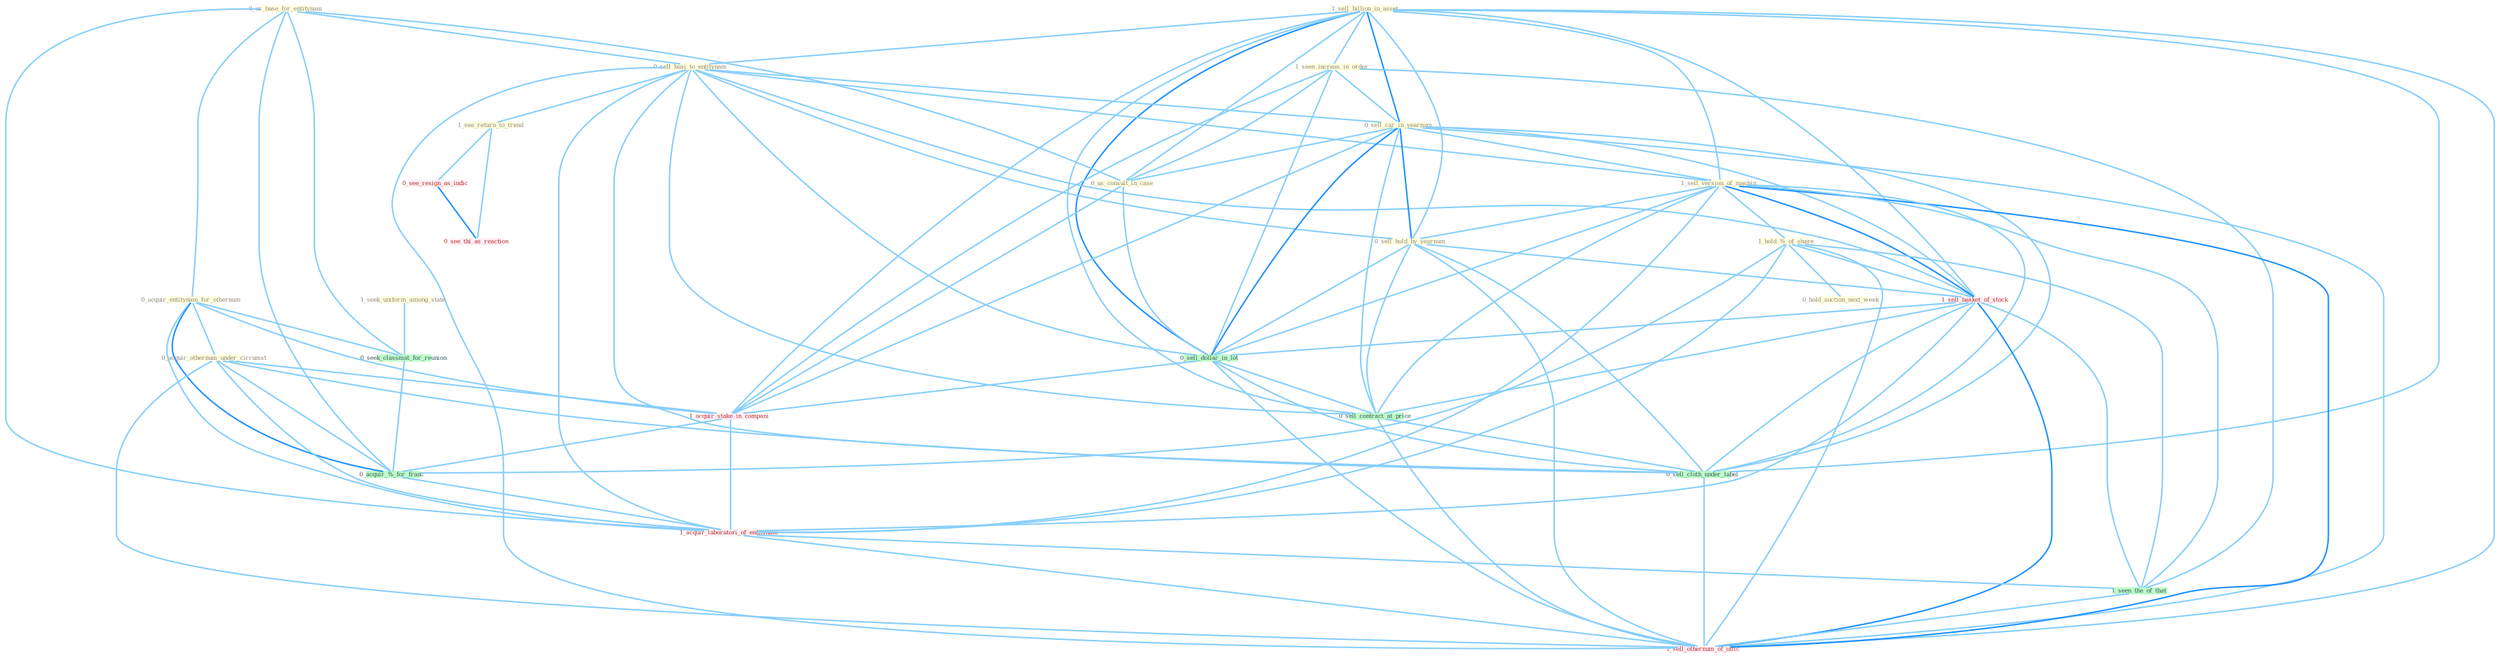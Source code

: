 Graph G{ 
    node
    [shape=polygon,style=filled,width=.5,height=.06,color="#BDFCC9",fixedsize=true,fontsize=4,
    fontcolor="#2f4f4f"];
    {node
    [color="#ffffe0", fontcolor="#8b7d6b"] "1_sell_billion_in_asset " "0_us_base_for_entitynam " "0_sell_busi_to_entitynam " "1_see_return_to_trend " "1_seen_increas_in_order " "0_acquir_entitynam_for_othernum " "0_acquir_othernum_under_circumst " "0_sell_car_in_yearnum " "1_sell_version_of_machin " "1_seek_uniform_among_state " "1_hold_%_of_share " "0_hold_auction_next_week " "0_sell_hold_by_yearnum " "0_us_consult_in_case "}
{node [color="#fff0f5", fontcolor="#b22222"] "1_sell_basket_of_stock " "0_see_resign_as_indic " "1_acquir_stake_in_compani " "1_acquir_laboratori_of_entitynam " "1_sell_othernum_of_offic " "0_see_thi_as_reaction "}
edge [color="#B0E2FF"];

	"1_sell_billion_in_asset " -- "0_sell_busi_to_entitynam " [w="1", color="#87cefa" ];
	"1_sell_billion_in_asset " -- "1_seen_increas_in_order " [w="1", color="#87cefa" ];
	"1_sell_billion_in_asset " -- "0_sell_car_in_yearnum " [w="2", color="#1e90ff" , len=0.8];
	"1_sell_billion_in_asset " -- "1_sell_version_of_machin " [w="1", color="#87cefa" ];
	"1_sell_billion_in_asset " -- "0_sell_hold_by_yearnum " [w="1", color="#87cefa" ];
	"1_sell_billion_in_asset " -- "0_us_consult_in_case " [w="1", color="#87cefa" ];
	"1_sell_billion_in_asset " -- "1_sell_basket_of_stock " [w="1", color="#87cefa" ];
	"1_sell_billion_in_asset " -- "0_sell_dollar_in_lot " [w="2", color="#1e90ff" , len=0.8];
	"1_sell_billion_in_asset " -- "1_acquir_stake_in_compani " [w="1", color="#87cefa" ];
	"1_sell_billion_in_asset " -- "0_sell_contract_at_price " [w="1", color="#87cefa" ];
	"1_sell_billion_in_asset " -- "0_sell_cloth_under_label " [w="1", color="#87cefa" ];
	"1_sell_billion_in_asset " -- "1_sell_othernum_of_offic " [w="1", color="#87cefa" ];
	"0_us_base_for_entitynam " -- "0_sell_busi_to_entitynam " [w="1", color="#87cefa" ];
	"0_us_base_for_entitynam " -- "0_acquir_entitynam_for_othernum " [w="1", color="#87cefa" ];
	"0_us_base_for_entitynam " -- "0_us_consult_in_case " [w="1", color="#87cefa" ];
	"0_us_base_for_entitynam " -- "0_seek_classmat_for_reunion " [w="1", color="#87cefa" ];
	"0_us_base_for_entitynam " -- "0_acquir_%_for_franc " [w="1", color="#87cefa" ];
	"0_us_base_for_entitynam " -- "1_acquir_laboratori_of_entitynam " [w="1", color="#87cefa" ];
	"0_sell_busi_to_entitynam " -- "1_see_return_to_trend " [w="1", color="#87cefa" ];
	"0_sell_busi_to_entitynam " -- "0_sell_car_in_yearnum " [w="1", color="#87cefa" ];
	"0_sell_busi_to_entitynam " -- "1_sell_version_of_machin " [w="1", color="#87cefa" ];
	"0_sell_busi_to_entitynam " -- "0_sell_hold_by_yearnum " [w="1", color="#87cefa" ];
	"0_sell_busi_to_entitynam " -- "1_sell_basket_of_stock " [w="1", color="#87cefa" ];
	"0_sell_busi_to_entitynam " -- "0_sell_dollar_in_lot " [w="1", color="#87cefa" ];
	"0_sell_busi_to_entitynam " -- "0_sell_contract_at_price " [w="1", color="#87cefa" ];
	"0_sell_busi_to_entitynam " -- "1_acquir_laboratori_of_entitynam " [w="1", color="#87cefa" ];
	"0_sell_busi_to_entitynam " -- "0_sell_cloth_under_label " [w="1", color="#87cefa" ];
	"0_sell_busi_to_entitynam " -- "1_sell_othernum_of_offic " [w="1", color="#87cefa" ];
	"1_see_return_to_trend " -- "0_see_resign_as_indic " [w="1", color="#87cefa" ];
	"1_see_return_to_trend " -- "0_see_thi_as_reaction " [w="1", color="#87cefa" ];
	"1_seen_increas_in_order " -- "0_sell_car_in_yearnum " [w="1", color="#87cefa" ];
	"1_seen_increas_in_order " -- "0_us_consult_in_case " [w="1", color="#87cefa" ];
	"1_seen_increas_in_order " -- "0_sell_dollar_in_lot " [w="1", color="#87cefa" ];
	"1_seen_increas_in_order " -- "1_acquir_stake_in_compani " [w="1", color="#87cefa" ];
	"1_seen_increas_in_order " -- "1_seen_the_of_that " [w="1", color="#87cefa" ];
	"0_acquir_entitynam_for_othernum " -- "0_acquir_othernum_under_circumst " [w="1", color="#87cefa" ];
	"0_acquir_entitynam_for_othernum " -- "0_seek_classmat_for_reunion " [w="1", color="#87cefa" ];
	"0_acquir_entitynam_for_othernum " -- "1_acquir_stake_in_compani " [w="1", color="#87cefa" ];
	"0_acquir_entitynam_for_othernum " -- "0_acquir_%_for_franc " [w="2", color="#1e90ff" , len=0.8];
	"0_acquir_entitynam_for_othernum " -- "1_acquir_laboratori_of_entitynam " [w="1", color="#87cefa" ];
	"0_acquir_othernum_under_circumst " -- "1_acquir_stake_in_compani " [w="1", color="#87cefa" ];
	"0_acquir_othernum_under_circumst " -- "0_acquir_%_for_franc " [w="1", color="#87cefa" ];
	"0_acquir_othernum_under_circumst " -- "1_acquir_laboratori_of_entitynam " [w="1", color="#87cefa" ];
	"0_acquir_othernum_under_circumst " -- "0_sell_cloth_under_label " [w="1", color="#87cefa" ];
	"0_acquir_othernum_under_circumst " -- "1_sell_othernum_of_offic " [w="1", color="#87cefa" ];
	"0_sell_car_in_yearnum " -- "1_sell_version_of_machin " [w="1", color="#87cefa" ];
	"0_sell_car_in_yearnum " -- "0_sell_hold_by_yearnum " [w="2", color="#1e90ff" , len=0.8];
	"0_sell_car_in_yearnum " -- "0_us_consult_in_case " [w="1", color="#87cefa" ];
	"0_sell_car_in_yearnum " -- "1_sell_basket_of_stock " [w="1", color="#87cefa" ];
	"0_sell_car_in_yearnum " -- "0_sell_dollar_in_lot " [w="2", color="#1e90ff" , len=0.8];
	"0_sell_car_in_yearnum " -- "1_acquir_stake_in_compani " [w="1", color="#87cefa" ];
	"0_sell_car_in_yearnum " -- "0_sell_contract_at_price " [w="1", color="#87cefa" ];
	"0_sell_car_in_yearnum " -- "0_sell_cloth_under_label " [w="1", color="#87cefa" ];
	"0_sell_car_in_yearnum " -- "1_sell_othernum_of_offic " [w="1", color="#87cefa" ];
	"1_sell_version_of_machin " -- "1_hold_%_of_share " [w="1", color="#87cefa" ];
	"1_sell_version_of_machin " -- "0_sell_hold_by_yearnum " [w="1", color="#87cefa" ];
	"1_sell_version_of_machin " -- "1_sell_basket_of_stock " [w="2", color="#1e90ff" , len=0.8];
	"1_sell_version_of_machin " -- "0_sell_dollar_in_lot " [w="1", color="#87cefa" ];
	"1_sell_version_of_machin " -- "0_sell_contract_at_price " [w="1", color="#87cefa" ];
	"1_sell_version_of_machin " -- "1_acquir_laboratori_of_entitynam " [w="1", color="#87cefa" ];
	"1_sell_version_of_machin " -- "0_sell_cloth_under_label " [w="1", color="#87cefa" ];
	"1_sell_version_of_machin " -- "1_seen_the_of_that " [w="1", color="#87cefa" ];
	"1_sell_version_of_machin " -- "1_sell_othernum_of_offic " [w="2", color="#1e90ff" , len=0.8];
	"1_seek_uniform_among_state " -- "0_seek_classmat_for_reunion " [w="1", color="#87cefa" ];
	"1_hold_%_of_share " -- "0_hold_auction_next_week " [w="1", color="#87cefa" ];
	"1_hold_%_of_share " -- "1_sell_basket_of_stock " [w="1", color="#87cefa" ];
	"1_hold_%_of_share " -- "0_acquir_%_for_franc " [w="1", color="#87cefa" ];
	"1_hold_%_of_share " -- "1_acquir_laboratori_of_entitynam " [w="1", color="#87cefa" ];
	"1_hold_%_of_share " -- "1_seen_the_of_that " [w="1", color="#87cefa" ];
	"1_hold_%_of_share " -- "1_sell_othernum_of_offic " [w="1", color="#87cefa" ];
	"0_sell_hold_by_yearnum " -- "1_sell_basket_of_stock " [w="1", color="#87cefa" ];
	"0_sell_hold_by_yearnum " -- "0_sell_dollar_in_lot " [w="1", color="#87cefa" ];
	"0_sell_hold_by_yearnum " -- "0_sell_contract_at_price " [w="1", color="#87cefa" ];
	"0_sell_hold_by_yearnum " -- "0_sell_cloth_under_label " [w="1", color="#87cefa" ];
	"0_sell_hold_by_yearnum " -- "1_sell_othernum_of_offic " [w="1", color="#87cefa" ];
	"0_us_consult_in_case " -- "0_sell_dollar_in_lot " [w="1", color="#87cefa" ];
	"0_us_consult_in_case " -- "1_acquir_stake_in_compani " [w="1", color="#87cefa" ];
	"0_seek_classmat_for_reunion " -- "0_acquir_%_for_franc " [w="1", color="#87cefa" ];
	"1_sell_basket_of_stock " -- "0_sell_dollar_in_lot " [w="1", color="#87cefa" ];
	"1_sell_basket_of_stock " -- "0_sell_contract_at_price " [w="1", color="#87cefa" ];
	"1_sell_basket_of_stock " -- "1_acquir_laboratori_of_entitynam " [w="1", color="#87cefa" ];
	"1_sell_basket_of_stock " -- "0_sell_cloth_under_label " [w="1", color="#87cefa" ];
	"1_sell_basket_of_stock " -- "1_seen_the_of_that " [w="1", color="#87cefa" ];
	"1_sell_basket_of_stock " -- "1_sell_othernum_of_offic " [w="2", color="#1e90ff" , len=0.8];
	"0_sell_dollar_in_lot " -- "1_acquir_stake_in_compani " [w="1", color="#87cefa" ];
	"0_sell_dollar_in_lot " -- "0_sell_contract_at_price " [w="1", color="#87cefa" ];
	"0_sell_dollar_in_lot " -- "0_sell_cloth_under_label " [w="1", color="#87cefa" ];
	"0_sell_dollar_in_lot " -- "1_sell_othernum_of_offic " [w="1", color="#87cefa" ];
	"0_see_resign_as_indic " -- "0_see_thi_as_reaction " [w="2", color="#1e90ff" , len=0.8];
	"1_acquir_stake_in_compani " -- "0_acquir_%_for_franc " [w="1", color="#87cefa" ];
	"1_acquir_stake_in_compani " -- "1_acquir_laboratori_of_entitynam " [w="1", color="#87cefa" ];
	"0_acquir_%_for_franc " -- "1_acquir_laboratori_of_entitynam " [w="1", color="#87cefa" ];
	"0_sell_contract_at_price " -- "0_sell_cloth_under_label " [w="1", color="#87cefa" ];
	"0_sell_contract_at_price " -- "1_sell_othernum_of_offic " [w="1", color="#87cefa" ];
	"1_acquir_laboratori_of_entitynam " -- "1_seen_the_of_that " [w="1", color="#87cefa" ];
	"1_acquir_laboratori_of_entitynam " -- "1_sell_othernum_of_offic " [w="1", color="#87cefa" ];
	"0_sell_cloth_under_label " -- "1_sell_othernum_of_offic " [w="1", color="#87cefa" ];
	"1_seen_the_of_that " -- "1_sell_othernum_of_offic " [w="1", color="#87cefa" ];
}